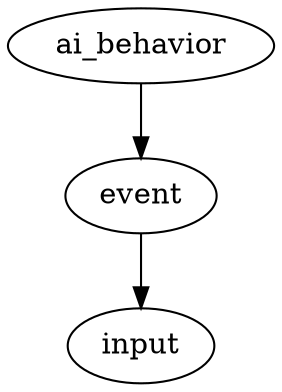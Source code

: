 digraph example3 {
    N0[label="ai_behavior"];
    N1[label="event"];
    N2[label="input"];
    N0 -> N1[label=""];
    N1 -> N2[label=""];
}
